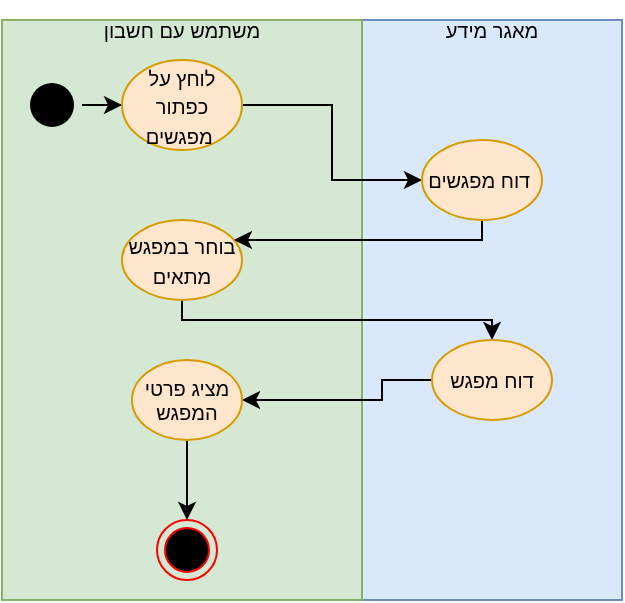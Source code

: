 <mxfile version="16.1.2" type="device"><diagram id="eOaSdBvnBAy24Epwohxh" name="‫עמוד-1‬"><mxGraphModel dx="729" dy="439" grid="1" gridSize="10" guides="1" tooltips="1" connect="1" arrows="1" fold="1" page="1" pageScale="1" pageWidth="827" pageHeight="1169" math="0" shadow="0"><root><mxCell id="0"/><mxCell id="1" parent="0"/><mxCell id="_KPO_dUi31Rzf2jY5uFK-1" value="" style="whiteSpace=wrap;html=1;fontSize=10;fillColor=#dae8fc;strokeColor=#6c8ebf;" vertex="1" parent="1"><mxGeometry x="260" y="120" width="130" height="290" as="geometry"/></mxCell><mxCell id="_KPO_dUi31Rzf2jY5uFK-2" value="" style="whiteSpace=wrap;html=1;fillColor=#d5e8d4;strokeColor=#82b366;" vertex="1" parent="1"><mxGeometry x="80" y="120" width="180" height="290" as="geometry"/></mxCell><mxCell id="_KPO_dUi31Rzf2jY5uFK-3" value="" style="edgeStyle=orthogonalEdgeStyle;rounded=0;orthogonalLoop=1;jettySize=auto;html=1;" edge="1" parent="1" source="_KPO_dUi31Rzf2jY5uFK-4" target="_KPO_dUi31Rzf2jY5uFK-6"><mxGeometry relative="1" as="geometry"/></mxCell><mxCell id="_KPO_dUi31Rzf2jY5uFK-4" value="" style="ellipse;html=1;shape=endState;fillColor=#000000;strokeColor=none;" vertex="1" parent="1"><mxGeometry x="90" y="147.5" width="30" height="30" as="geometry"/></mxCell><mxCell id="_KPO_dUi31Rzf2jY5uFK-5" style="edgeStyle=orthogonalEdgeStyle;rounded=0;orthogonalLoop=1;jettySize=auto;html=1;fontSize=10;" edge="1" parent="1" source="_KPO_dUi31Rzf2jY5uFK-6" target="_KPO_dUi31Rzf2jY5uFK-11"><mxGeometry relative="1" as="geometry"/></mxCell><mxCell id="_KPO_dUi31Rzf2jY5uFK-6" value="&lt;span style=&quot;font-size: 10px&quot;&gt;לוחץ על כפתור מפגשים&amp;nbsp;&lt;/span&gt;" style="ellipse;whiteSpace=wrap;html=1;fillColor=#ffe6cc;strokeColor=#d79b00;" vertex="1" parent="1"><mxGeometry x="140" y="140" width="60" height="45" as="geometry"/></mxCell><mxCell id="_KPO_dUi31Rzf2jY5uFK-7" style="edgeStyle=orthogonalEdgeStyle;rounded=0;orthogonalLoop=1;jettySize=auto;html=1;fontSize=10;" edge="1" parent="1" source="_KPO_dUi31Rzf2jY5uFK-8" target="_KPO_dUi31Rzf2jY5uFK-14"><mxGeometry relative="1" as="geometry"><Array as="points"><mxPoint x="170" y="270"/><mxPoint x="325" y="270"/></Array></mxGeometry></mxCell><mxCell id="_KPO_dUi31Rzf2jY5uFK-8" value="&lt;font style=&quot;font-size: 10px&quot;&gt;בוחר במפגש מתאים&lt;/font&gt;" style="ellipse;whiteSpace=wrap;html=1;fillColor=#ffe6cc;strokeColor=#d79b00;" vertex="1" parent="1"><mxGeometry x="140" y="220" width="60" height="40" as="geometry"/></mxCell><mxCell id="_KPO_dUi31Rzf2jY5uFK-9" value="" style="ellipse;html=1;shape=endState;fillColor=#000000;strokeColor=#ff0000;fontSize=10;" vertex="1" parent="1"><mxGeometry x="157.5" y="370" width="30" height="30" as="geometry"/></mxCell><mxCell id="_KPO_dUi31Rzf2jY5uFK-10" style="edgeStyle=orthogonalEdgeStyle;rounded=0;orthogonalLoop=1;jettySize=auto;html=1;fontSize=10;" edge="1" parent="1" source="_KPO_dUi31Rzf2jY5uFK-11" target="_KPO_dUi31Rzf2jY5uFK-8"><mxGeometry relative="1" as="geometry"><Array as="points"><mxPoint x="320" y="230"/><mxPoint x="170" y="230"/></Array></mxGeometry></mxCell><mxCell id="_KPO_dUi31Rzf2jY5uFK-11" value="דוח מפגשים&amp;nbsp;" style="ellipse;whiteSpace=wrap;html=1;fontSize=10;fillColor=#ffe6cc;strokeColor=#d79b00;" vertex="1" parent="1"><mxGeometry x="290" y="180" width="60" height="40" as="geometry"/></mxCell><mxCell id="_KPO_dUi31Rzf2jY5uFK-12" value="מאגר מידע" style="text;html=1;strokeColor=none;fillColor=none;align=center;verticalAlign=middle;whiteSpace=wrap;rounded=0;fontSize=10;" vertex="1" parent="1"><mxGeometry x="295" y="110" width="60" height="30" as="geometry"/></mxCell><mxCell id="_KPO_dUi31Rzf2jY5uFK-13" value="" style="edgeStyle=orthogonalEdgeStyle;rounded=0;orthogonalLoop=1;jettySize=auto;html=1;" edge="1" parent="1" source="_KPO_dUi31Rzf2jY5uFK-14" target="_KPO_dUi31Rzf2jY5uFK-17"><mxGeometry relative="1" as="geometry"><Array as="points"><mxPoint x="270" y="300"/><mxPoint x="270" y="310"/></Array></mxGeometry></mxCell><mxCell id="_KPO_dUi31Rzf2jY5uFK-14" value="דוח מפגש" style="ellipse;whiteSpace=wrap;html=1;fontSize=10;fillColor=#ffe6cc;strokeColor=#d79b00;" vertex="1" parent="1"><mxGeometry x="295" y="280" width="60" height="40" as="geometry"/></mxCell><mxCell id="_KPO_dUi31Rzf2jY5uFK-15" value="משתמש עם חשבון" style="text;html=1;strokeColor=none;fillColor=none;align=center;verticalAlign=middle;whiteSpace=wrap;rounded=0;fontSize=10;" vertex="1" parent="1"><mxGeometry x="125" y="110" width="90" height="30" as="geometry"/></mxCell><mxCell id="_KPO_dUi31Rzf2jY5uFK-16" style="edgeStyle=orthogonalEdgeStyle;rounded=0;orthogonalLoop=1;jettySize=auto;html=1;" edge="1" parent="1" source="_KPO_dUi31Rzf2jY5uFK-17" target="_KPO_dUi31Rzf2jY5uFK-9"><mxGeometry relative="1" as="geometry"/></mxCell><mxCell id="_KPO_dUi31Rzf2jY5uFK-17" value="מציג פרטי המפגש" style="ellipse;whiteSpace=wrap;html=1;fontSize=10;fillColor=#ffe6cc;strokeColor=#d79b00;" vertex="1" parent="1"><mxGeometry x="145" y="290" width="55" height="40" as="geometry"/></mxCell></root></mxGraphModel></diagram></mxfile>